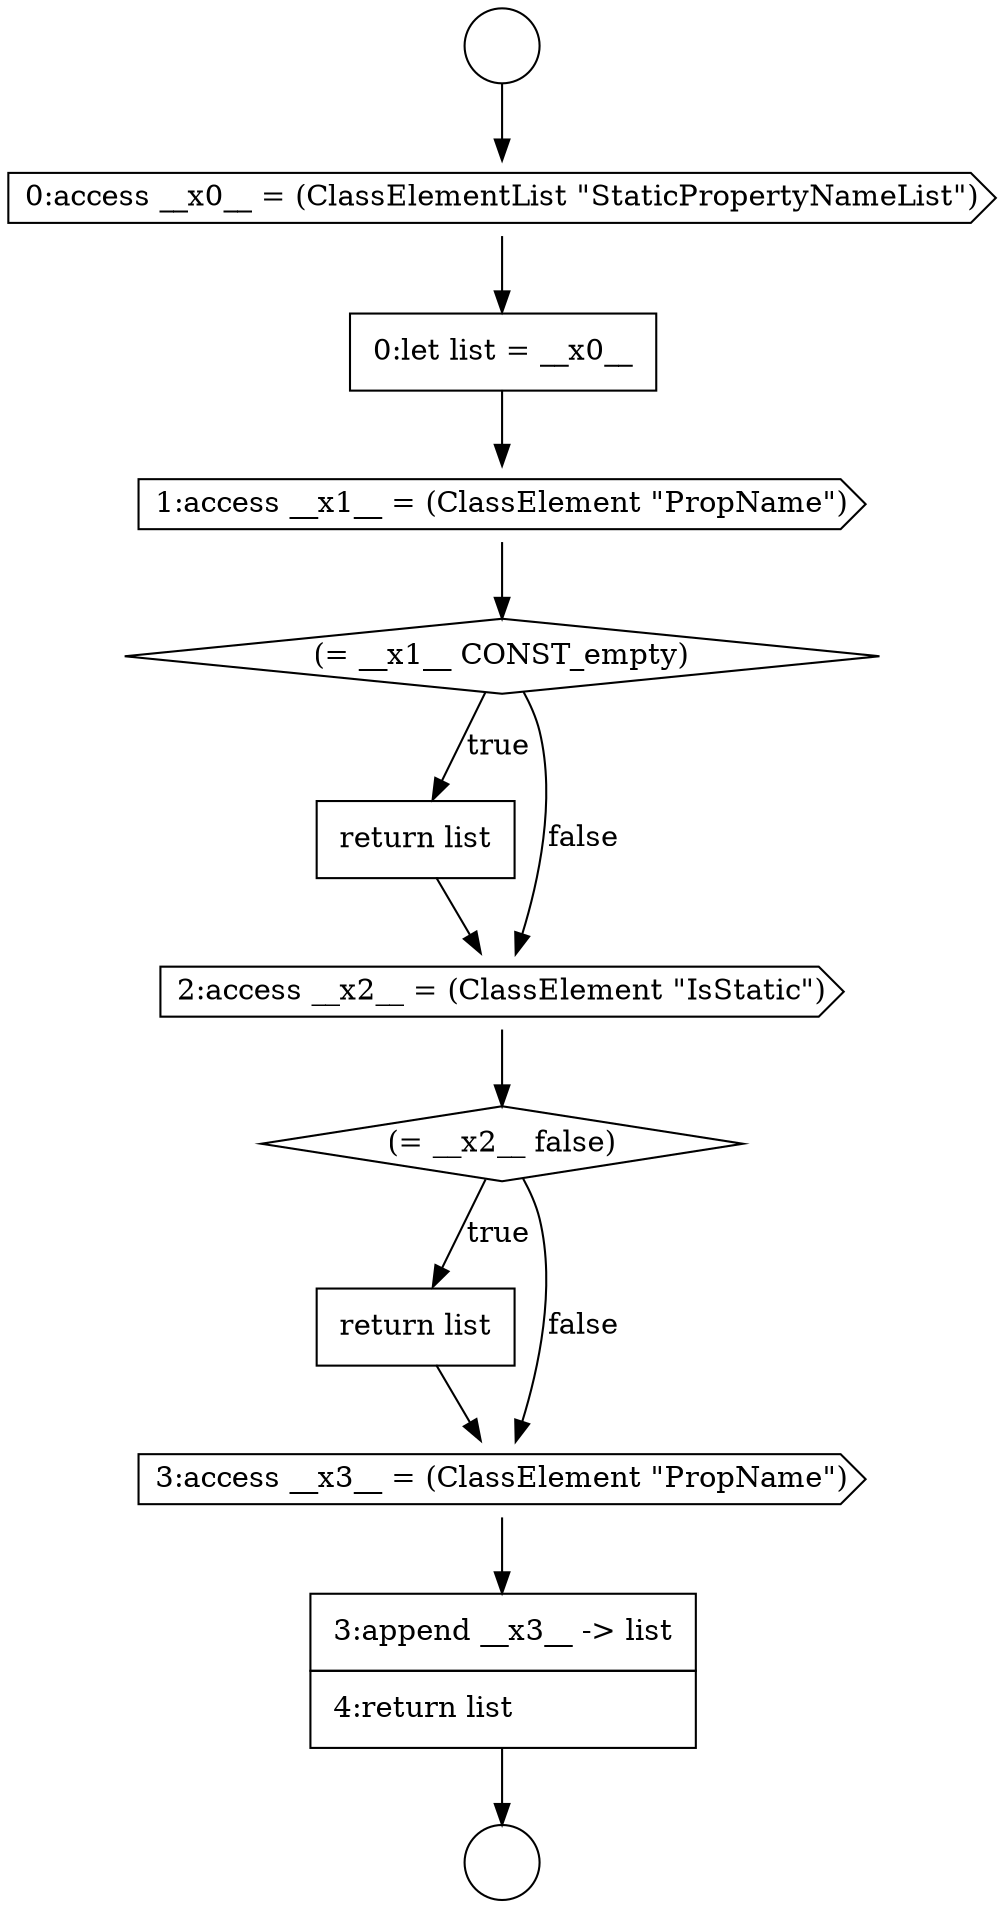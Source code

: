 digraph {
  node8475 [shape=none, margin=0, label=<<font color="black">
    <table border="0" cellborder="1" cellspacing="0" cellpadding="10">
      <tr><td align="left">return list</td></tr>
    </table>
  </font>> color="black" fillcolor="white" style=filled]
  node8472 [shape=none, margin=0, label=<<font color="black">
    <table border="0" cellborder="1" cellspacing="0" cellpadding="10">
      <tr><td align="left">return list</td></tr>
    </table>
  </font>> color="black" fillcolor="white" style=filled]
  node8468 [shape=cds, label=<<font color="black">0:access __x0__ = (ClassElementList &quot;StaticPropertyNameList&quot;)</font>> color="black" fillcolor="white" style=filled]
  node8476 [shape=cds, label=<<font color="black">3:access __x3__ = (ClassElement &quot;PropName&quot;)</font>> color="black" fillcolor="white" style=filled]
  node8471 [shape=diamond, label=<<font color="black">(= __x1__ CONST_empty)</font>> color="black" fillcolor="white" style=filled]
  node8467 [shape=circle label=" " color="black" fillcolor="white" style=filled]
  node8470 [shape=cds, label=<<font color="black">1:access __x1__ = (ClassElement &quot;PropName&quot;)</font>> color="black" fillcolor="white" style=filled]
  node8473 [shape=cds, label=<<font color="black">2:access __x2__ = (ClassElement &quot;IsStatic&quot;)</font>> color="black" fillcolor="white" style=filled]
  node8477 [shape=none, margin=0, label=<<font color="black">
    <table border="0" cellborder="1" cellspacing="0" cellpadding="10">
      <tr><td align="left">3:append __x3__ -&gt; list</td></tr>
      <tr><td align="left">4:return list</td></tr>
    </table>
  </font>> color="black" fillcolor="white" style=filled]
  node8466 [shape=circle label=" " color="black" fillcolor="white" style=filled]
  node8469 [shape=none, margin=0, label=<<font color="black">
    <table border="0" cellborder="1" cellspacing="0" cellpadding="10">
      <tr><td align="left">0:let list = __x0__</td></tr>
    </table>
  </font>> color="black" fillcolor="white" style=filled]
  node8474 [shape=diamond, label=<<font color="black">(= __x2__ false)</font>> color="black" fillcolor="white" style=filled]
  node8470 -> node8471 [ color="black"]
  node8475 -> node8476 [ color="black"]
  node8474 -> node8475 [label=<<font color="black">true</font>> color="black"]
  node8474 -> node8476 [label=<<font color="black">false</font>> color="black"]
  node8469 -> node8470 [ color="black"]
  node8468 -> node8469 [ color="black"]
  node8471 -> node8472 [label=<<font color="black">true</font>> color="black"]
  node8471 -> node8473 [label=<<font color="black">false</font>> color="black"]
  node8477 -> node8467 [ color="black"]
  node8466 -> node8468 [ color="black"]
  node8473 -> node8474 [ color="black"]
  node8476 -> node8477 [ color="black"]
  node8472 -> node8473 [ color="black"]
}
